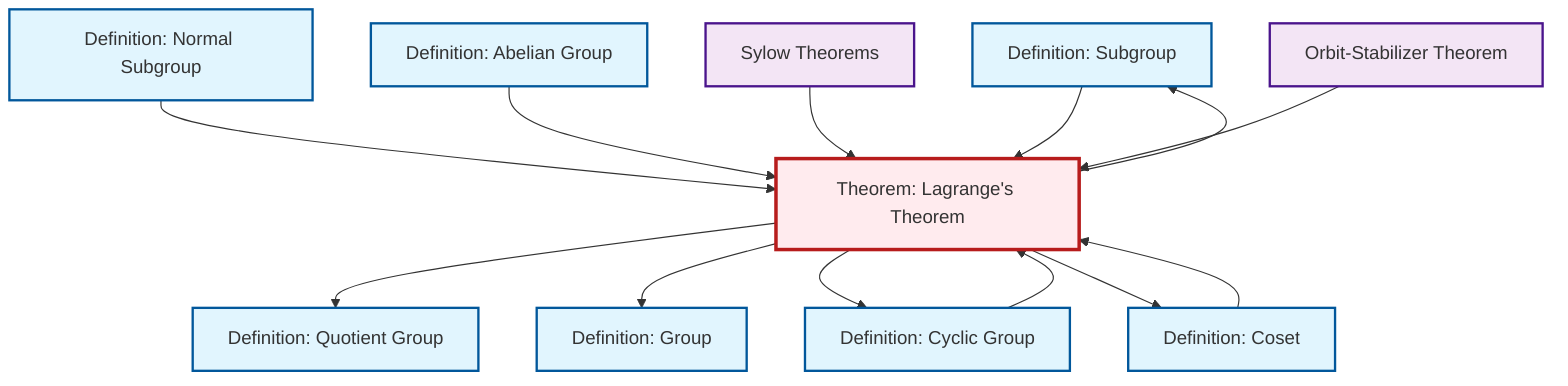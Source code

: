 graph TD
    classDef definition fill:#e1f5fe,stroke:#01579b,stroke-width:2px
    classDef theorem fill:#f3e5f5,stroke:#4a148c,stroke-width:2px
    classDef axiom fill:#fff3e0,stroke:#e65100,stroke-width:2px
    classDef example fill:#e8f5e9,stroke:#1b5e20,stroke-width:2px
    classDef current fill:#ffebee,stroke:#b71c1c,stroke-width:3px
    def-subgroup["Definition: Subgroup"]:::definition
    def-normal-subgroup["Definition: Normal Subgroup"]:::definition
    def-group["Definition: Group"]:::definition
    thm-orbit-stabilizer["Orbit-Stabilizer Theorem"]:::theorem
    def-abelian-group["Definition: Abelian Group"]:::definition
    def-coset["Definition: Coset"]:::definition
    def-quotient-group["Definition: Quotient Group"]:::definition
    def-cyclic-group["Definition: Cyclic Group"]:::definition
    thm-sylow["Sylow Theorems"]:::theorem
    thm-lagrange["Theorem: Lagrange's Theorem"]:::theorem
    def-normal-subgroup --> thm-lagrange
    thm-lagrange --> def-quotient-group
    def-abelian-group --> thm-lagrange
    def-cyclic-group --> thm-lagrange
    thm-lagrange --> def-group
    thm-lagrange --> def-subgroup
    thm-lagrange --> def-cyclic-group
    def-coset --> thm-lagrange
    thm-sylow --> thm-lagrange
    def-subgroup --> thm-lagrange
    thm-orbit-stabilizer --> thm-lagrange
    thm-lagrange --> def-coset
    class thm-lagrange current